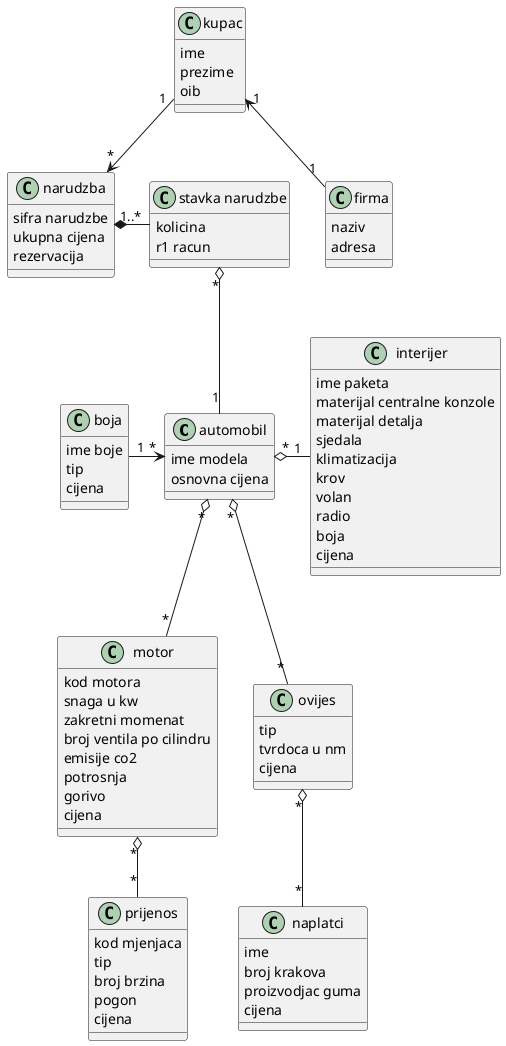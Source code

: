 @startuml

class "automobil" as a{
  ime modela
  osnovna cijena
}

class "narudzba" as n{
  sifra narudzbe
  ukupna cijena
  rezervacija
}

class "stavka narudzbe" as sn{
  kolicina
  r1 racun
}

class "motor" as m{
  kod motora
  snaga u kw
  zakretni momenat
  broj ventila po cilindru
  emisije co2
  potrosnja
  gorivo
  cijena
}

class "ovijes" as sus{
    tip
    tvrdoca u nm
    cijena
}

class "naplatci" as kot{
    ime
    broj krakova
    proizvodjac guma
    cijena
}

class "prijenos" as p{
  kod mjenjaca
  tip
  broj brzina
  pogon
  cijena
}

class "interijer" as i{
  ime paketa
  materijal centralne konzole
  materijal detalja
  sjedala
  klimatizacija
  krov
  volan
  radio
  boja
  cijena
}

class "boja" as b{
  ime boje
  tip
  cijena
}

class "kupac" as k{
  ime
  prezime
  oib
}

class "firma" as f{
    naziv
    adresa
}


a "*" o-- "*" m
a "*" o-- "*" sus
sus "*" o-- "*" kot
b "1" -> "*" a
m "*" o-- "*" p
a "*" o- "1" i
n *- "1..*" sn
sn "*" o-- "1" a
k "1" --> "*" n
k "1" <-- "1" f

@enduml